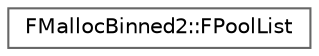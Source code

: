 digraph "Graphical Class Hierarchy"
{
 // INTERACTIVE_SVG=YES
 // LATEX_PDF_SIZE
  bgcolor="transparent";
  edge [fontname=Helvetica,fontsize=10,labelfontname=Helvetica,labelfontsize=10];
  node [fontname=Helvetica,fontsize=10,shape=box,height=0.2,width=0.4];
  rankdir="LR";
  Node0 [id="Node000000",label="FMallocBinned2::FPoolList",height=0.2,width=0.4,color="grey40", fillcolor="white", style="filled",URL="$dd/d01/structFMallocBinned2_1_1FPoolList.html",tooltip=" "];
}
